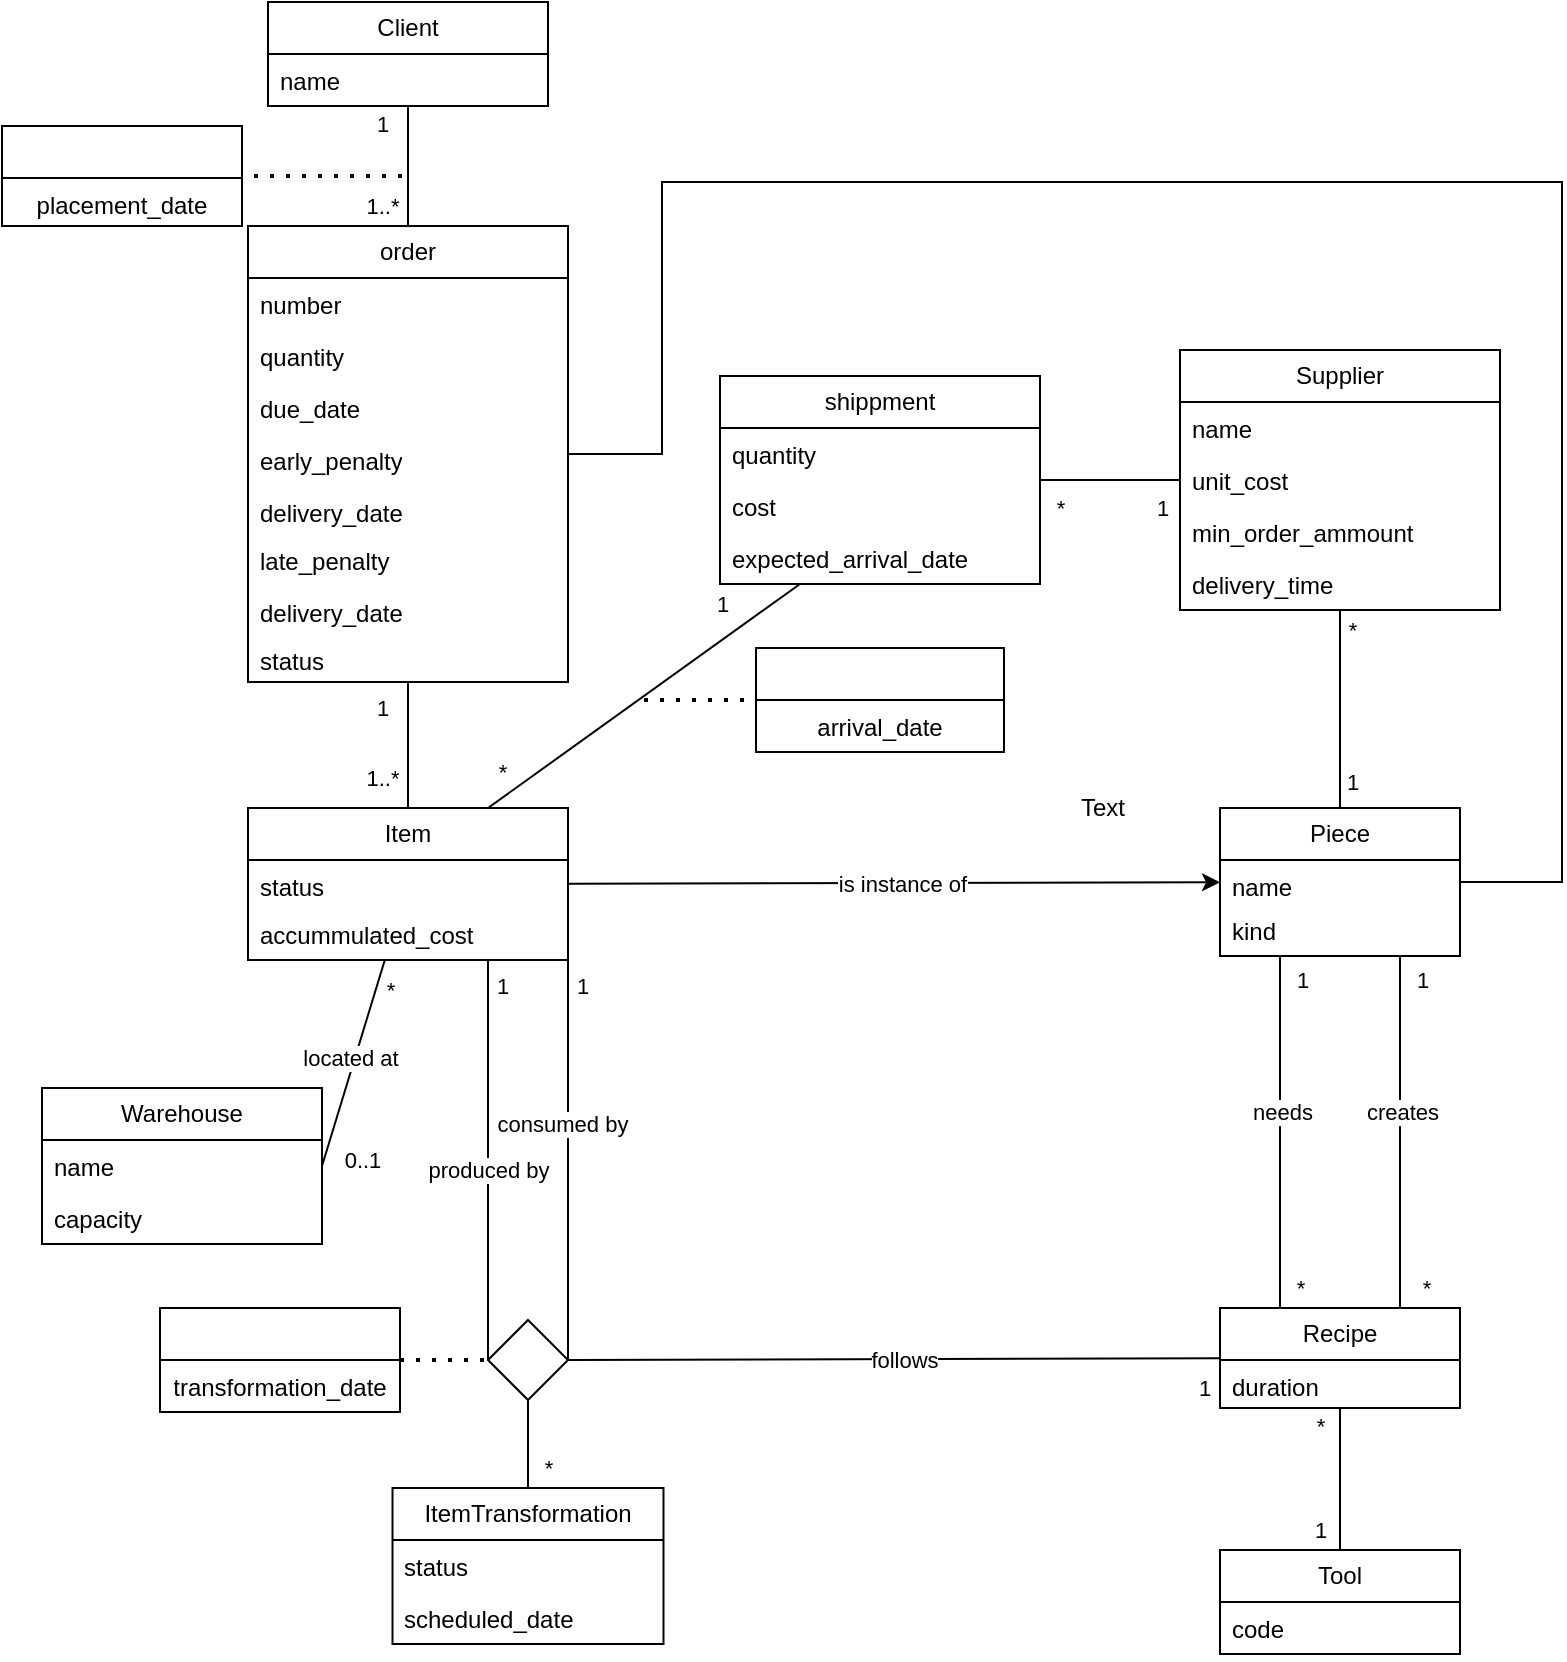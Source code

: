 <mxfile version="24.0.1" type="device">
  <diagram id="C5RBs43oDa-KdzZeNtuy" name="Page-1">
    <mxGraphModel dx="1182" dy="608" grid="1" gridSize="10" guides="1" tooltips="1" connect="1" arrows="1" fold="1" page="1" pageScale="1" pageWidth="827" pageHeight="1169" math="0" shadow="0">
      <root>
        <mxCell id="WIyWlLk6GJQsqaUBKTNV-0" />
        <mxCell id="WIyWlLk6GJQsqaUBKTNV-1" parent="WIyWlLk6GJQsqaUBKTNV-0" />
        <mxCell id="h-Z2IbVYWgnOHZGRxgHi-0" value="Client" style="swimlane;fontStyle=0;childLayout=stackLayout;horizontal=1;startSize=26;fillColor=none;horizontalStack=0;resizeParent=1;resizeParentMax=0;resizeLast=0;collapsible=1;marginBottom=0;whiteSpace=wrap;html=1;" parent="WIyWlLk6GJQsqaUBKTNV-1" vertex="1">
          <mxGeometry x="157" y="172" width="140" height="52" as="geometry" />
        </mxCell>
        <mxCell id="h-Z2IbVYWgnOHZGRxgHi-1" value="name" style="text;strokeColor=none;fillColor=none;align=left;verticalAlign=top;spacingLeft=4;spacingRight=4;overflow=hidden;rotatable=0;points=[[0,0.5],[1,0.5]];portConstraint=eastwest;whiteSpace=wrap;html=1;" parent="h-Z2IbVYWgnOHZGRxgHi-0" vertex="1">
          <mxGeometry y="26" width="140" height="26" as="geometry" />
        </mxCell>
        <mxCell id="h-Z2IbVYWgnOHZGRxgHi-4" value="" style="endArrow=none;html=1;rounded=0;" parent="WIyWlLk6GJQsqaUBKTNV-1" source="h-Z2IbVYWgnOHZGRxgHi-0" target="h-Z2IbVYWgnOHZGRxgHi-5" edge="1">
          <mxGeometry width="50" height="50" relative="1" as="geometry">
            <mxPoint x="47" y="344" as="sourcePoint" />
            <mxPoint x="97" y="294" as="targetPoint" />
          </mxGeometry>
        </mxCell>
        <mxCell id="h-Z2IbVYWgnOHZGRxgHi-12" value="1" style="edgeLabel;html=1;align=center;verticalAlign=middle;resizable=0;points=[];" parent="h-Z2IbVYWgnOHZGRxgHi-4" vertex="1" connectable="0">
          <mxGeometry x="-0.881" y="2" relative="1" as="geometry">
            <mxPoint x="-15" y="5" as="offset" />
          </mxGeometry>
        </mxCell>
        <mxCell id="h-Z2IbVYWgnOHZGRxgHi-13" value="1..*" style="edgeLabel;html=1;align=center;verticalAlign=middle;resizable=0;points=[];" parent="h-Z2IbVYWgnOHZGRxgHi-4" vertex="1" connectable="0">
          <mxGeometry x="0.795" y="2" relative="1" as="geometry">
            <mxPoint x="-15" y="-4" as="offset" />
          </mxGeometry>
        </mxCell>
        <mxCell id="h-Z2IbVYWgnOHZGRxgHi-5" value="order" style="swimlane;fontStyle=0;childLayout=stackLayout;horizontal=1;startSize=26;fillColor=none;horizontalStack=0;resizeParent=1;resizeParentMax=0;resizeLast=0;collapsible=1;marginBottom=0;whiteSpace=wrap;html=1;" parent="WIyWlLk6GJQsqaUBKTNV-1" vertex="1">
          <mxGeometry x="147" y="284" width="160" height="228" as="geometry" />
        </mxCell>
        <mxCell id="h-Z2IbVYWgnOHZGRxgHi-6" value="number&lt;br&gt;&lt;div&gt;&lt;br&gt;&lt;/div&gt;" style="text;strokeColor=none;fillColor=none;align=left;verticalAlign=top;spacingLeft=4;spacingRight=4;overflow=hidden;rotatable=0;points=[[0,0.5],[1,0.5]];portConstraint=eastwest;whiteSpace=wrap;html=1;" parent="h-Z2IbVYWgnOHZGRxgHi-5" vertex="1">
          <mxGeometry y="26" width="160" height="26" as="geometry" />
        </mxCell>
        <mxCell id="h-Z2IbVYWgnOHZGRxgHi-7" value="quantity" style="text;strokeColor=none;fillColor=none;align=left;verticalAlign=top;spacingLeft=4;spacingRight=4;overflow=hidden;rotatable=0;points=[[0,0.5],[1,0.5]];portConstraint=eastwest;whiteSpace=wrap;html=1;" parent="h-Z2IbVYWgnOHZGRxgHi-5" vertex="1">
          <mxGeometry y="52" width="160" height="26" as="geometry" />
        </mxCell>
        <mxCell id="h-Z2IbVYWgnOHZGRxgHi-8" value="due_date" style="text;strokeColor=none;fillColor=none;align=left;verticalAlign=top;spacingLeft=4;spacingRight=4;overflow=hidden;rotatable=0;points=[[0,0.5],[1,0.5]];portConstraint=eastwest;whiteSpace=wrap;html=1;" parent="h-Z2IbVYWgnOHZGRxgHi-5" vertex="1">
          <mxGeometry y="78" width="160" height="26" as="geometry" />
        </mxCell>
        <mxCell id="h-Z2IbVYWgnOHZGRxgHi-10" value="early_penalty" style="text;strokeColor=none;fillColor=none;align=left;verticalAlign=top;spacingLeft=4;spacingRight=4;overflow=hidden;rotatable=0;points=[[0,0.5],[1,0.5]];portConstraint=eastwest;whiteSpace=wrap;html=1;" parent="h-Z2IbVYWgnOHZGRxgHi-5" vertex="1">
          <mxGeometry y="104" width="160" height="26" as="geometry" />
        </mxCell>
        <mxCell id="TLY3jkLE9alik_qP_1Jx-12" value="delivery_date" style="text;strokeColor=none;fillColor=none;align=left;verticalAlign=top;spacingLeft=4;spacingRight=4;overflow=hidden;rotatable=0;points=[[0,0.5],[1,0.5]];portConstraint=eastwest;whiteSpace=wrap;html=1;" parent="h-Z2IbVYWgnOHZGRxgHi-5" vertex="1">
          <mxGeometry y="130" width="160" height="24" as="geometry" />
        </mxCell>
        <mxCell id="h-Z2IbVYWgnOHZGRxgHi-9" value="late_penalty" style="text;strokeColor=none;fillColor=none;align=left;verticalAlign=top;spacingLeft=4;spacingRight=4;overflow=hidden;rotatable=0;points=[[0,0.5],[1,0.5]];portConstraint=eastwest;whiteSpace=wrap;html=1;" parent="h-Z2IbVYWgnOHZGRxgHi-5" vertex="1">
          <mxGeometry y="154" width="160" height="26" as="geometry" />
        </mxCell>
        <mxCell id="MsrS6Nt0kq8gVZhYE5HD-2" value="delivery_date" style="text;strokeColor=none;fillColor=none;align=left;verticalAlign=top;spacingLeft=4;spacingRight=4;overflow=hidden;rotatable=0;points=[[0,0.5],[1,0.5]];portConstraint=eastwest;whiteSpace=wrap;html=1;" vertex="1" parent="h-Z2IbVYWgnOHZGRxgHi-5">
          <mxGeometry y="180" width="160" height="24" as="geometry" />
        </mxCell>
        <mxCell id="MsrS6Nt0kq8gVZhYE5HD-7" value="status" style="text;strokeColor=none;fillColor=none;align=left;verticalAlign=top;spacingLeft=4;spacingRight=4;overflow=hidden;rotatable=0;points=[[0,0.5],[1,0.5]];portConstraint=eastwest;whiteSpace=wrap;html=1;" vertex="1" parent="h-Z2IbVYWgnOHZGRxgHi-5">
          <mxGeometry y="204" width="160" height="24" as="geometry" />
        </mxCell>
        <mxCell id="h-Z2IbVYWgnOHZGRxgHi-14" value="Piece" style="swimlane;fontStyle=0;childLayout=stackLayout;horizontal=1;startSize=26;fillColor=none;horizontalStack=0;resizeParent=1;resizeParentMax=0;resizeLast=0;collapsible=1;marginBottom=0;whiteSpace=wrap;html=1;" parent="WIyWlLk6GJQsqaUBKTNV-1" vertex="1">
          <mxGeometry x="633" y="575.0" width="120" height="74" as="geometry" />
        </mxCell>
        <mxCell id="h-Z2IbVYWgnOHZGRxgHi-15" value="name" style="text;strokeColor=none;fillColor=none;align=left;verticalAlign=top;spacingLeft=4;spacingRight=4;overflow=hidden;rotatable=0;points=[[0,0.5],[1,0.5]];portConstraint=eastwest;whiteSpace=wrap;html=1;" parent="h-Z2IbVYWgnOHZGRxgHi-14" vertex="1">
          <mxGeometry y="26" width="120" height="22" as="geometry" />
        </mxCell>
        <mxCell id="h-Z2IbVYWgnOHZGRxgHi-16" value="kind" style="text;strokeColor=none;fillColor=none;align=left;verticalAlign=top;spacingLeft=4;spacingRight=4;overflow=hidden;rotatable=0;points=[[0,0.5],[1,0.5]];portConstraint=eastwest;whiteSpace=wrap;html=1;" parent="h-Z2IbVYWgnOHZGRxgHi-14" vertex="1">
          <mxGeometry y="48" width="120" height="26" as="geometry" />
        </mxCell>
        <mxCell id="h-Z2IbVYWgnOHZGRxgHi-19" value="Recipe" style="swimlane;fontStyle=0;childLayout=stackLayout;horizontal=1;startSize=26;fillColor=none;horizontalStack=0;resizeParent=1;resizeParentMax=0;resizeLast=0;collapsible=1;marginBottom=0;whiteSpace=wrap;html=1;" parent="WIyWlLk6GJQsqaUBKTNV-1" vertex="1">
          <mxGeometry x="633" y="825" width="120" height="50" as="geometry" />
        </mxCell>
        <mxCell id="h-Z2IbVYWgnOHZGRxgHi-25" value="duration" style="text;strokeColor=none;fillColor=none;align=left;verticalAlign=top;spacingLeft=4;spacingRight=4;overflow=hidden;rotatable=0;points=[[0,0.5],[1,0.5]];portConstraint=eastwest;whiteSpace=wrap;html=1;" parent="h-Z2IbVYWgnOHZGRxgHi-19" vertex="1">
          <mxGeometry y="26" width="120" height="24" as="geometry" />
        </mxCell>
        <mxCell id="h-Z2IbVYWgnOHZGRxgHi-27" value="Tool" style="swimlane;fontStyle=0;childLayout=stackLayout;horizontal=1;startSize=26;fillColor=none;horizontalStack=0;resizeParent=1;resizeParentMax=0;resizeLast=0;collapsible=1;marginBottom=0;whiteSpace=wrap;html=1;" parent="WIyWlLk6GJQsqaUBKTNV-1" vertex="1">
          <mxGeometry x="633" y="946" width="120" height="52" as="geometry" />
        </mxCell>
        <mxCell id="h-Z2IbVYWgnOHZGRxgHi-28" value="code" style="text;strokeColor=none;fillColor=none;align=left;verticalAlign=top;spacingLeft=4;spacingRight=4;overflow=hidden;rotatable=0;points=[[0,0.5],[1,0.5]];portConstraint=eastwest;whiteSpace=wrap;html=1;" parent="h-Z2IbVYWgnOHZGRxgHi-27" vertex="1">
          <mxGeometry y="26" width="120" height="26" as="geometry" />
        </mxCell>
        <mxCell id="h-Z2IbVYWgnOHZGRxgHi-32" value="" style="endArrow=none;html=1;rounded=0;" parent="WIyWlLk6GJQsqaUBKTNV-1" source="h-Z2IbVYWgnOHZGRxgHi-19" target="h-Z2IbVYWgnOHZGRxgHi-27" edge="1">
          <mxGeometry width="50" height="50" relative="1" as="geometry">
            <mxPoint x="600" y="847" as="sourcePoint" />
            <mxPoint x="670" y="807" as="targetPoint" />
          </mxGeometry>
        </mxCell>
        <mxCell id="h-Z2IbVYWgnOHZGRxgHi-33" value="*" style="edgeLabel;html=1;align=center;verticalAlign=middle;resizable=0;points=[];" parent="h-Z2IbVYWgnOHZGRxgHi-32" vertex="1" connectable="0">
          <mxGeometry x="-0.86" y="-1" relative="1" as="geometry">
            <mxPoint x="-9" y="4" as="offset" />
          </mxGeometry>
        </mxCell>
        <mxCell id="h-Z2IbVYWgnOHZGRxgHi-34" value="1" style="edgeLabel;html=1;align=center;verticalAlign=middle;resizable=0;points=[];" parent="h-Z2IbVYWgnOHZGRxgHi-32" vertex="1" connectable="0">
          <mxGeometry x="0.847" y="-1" relative="1" as="geometry">
            <mxPoint x="-9" y="-5" as="offset" />
          </mxGeometry>
        </mxCell>
        <mxCell id="h-Z2IbVYWgnOHZGRxgHi-54" value="Item" style="swimlane;fontStyle=0;childLayout=stackLayout;horizontal=1;startSize=26;fillColor=none;horizontalStack=0;resizeParent=1;resizeParentMax=0;resizeLast=0;collapsible=1;marginBottom=0;whiteSpace=wrap;html=1;" parent="WIyWlLk6GJQsqaUBKTNV-1" vertex="1">
          <mxGeometry x="147" y="575" width="160" height="76" as="geometry" />
        </mxCell>
        <mxCell id="TLY3jkLE9alik_qP_1Jx-26" value="status" style="text;strokeColor=none;fillColor=none;align=left;verticalAlign=top;spacingLeft=4;spacingRight=4;overflow=hidden;rotatable=0;points=[[0,0.5],[1,0.5]];portConstraint=eastwest;whiteSpace=wrap;html=1;" parent="h-Z2IbVYWgnOHZGRxgHi-54" vertex="1">
          <mxGeometry y="26" width="160" height="24" as="geometry" />
        </mxCell>
        <mxCell id="h-Z2IbVYWgnOHZGRxgHi-55" value="accummulated_cost" style="text;strokeColor=none;fillColor=none;align=left;verticalAlign=top;spacingLeft=4;spacingRight=4;overflow=hidden;rotatable=0;points=[[0,0.5],[1,0.5]];portConstraint=eastwest;whiteSpace=wrap;html=1;" parent="h-Z2IbVYWgnOHZGRxgHi-54" vertex="1">
          <mxGeometry y="50" width="160" height="26" as="geometry" />
        </mxCell>
        <mxCell id="h-Z2IbVYWgnOHZGRxgHi-89" value="" style="swimlane;fontStyle=0;childLayout=stackLayout;horizontal=1;startSize=26;fillColor=none;horizontalStack=0;resizeParent=1;resizeParentMax=0;resizeLast=0;collapsible=1;marginBottom=0;whiteSpace=wrap;html=1;" parent="WIyWlLk6GJQsqaUBKTNV-1" vertex="1">
          <mxGeometry x="103" y="825" width="120" height="52" as="geometry">
            <mxRectangle x="190" y="700" width="50" height="40" as="alternateBounds" />
          </mxGeometry>
        </mxCell>
        <mxCell id="h-Z2IbVYWgnOHZGRxgHi-86" value="transformation_date" style="text;strokeColor=none;fillColor=none;align=center;verticalAlign=top;spacingLeft=4;spacingRight=4;overflow=hidden;rotatable=0;points=[[0,0.5],[1,0.5]];portConstraint=eastwest;whiteSpace=wrap;html=1;" parent="h-Z2IbVYWgnOHZGRxgHi-89" vertex="1">
          <mxGeometry y="26" width="120" height="26" as="geometry" />
        </mxCell>
        <mxCell id="h-Z2IbVYWgnOHZGRxgHi-101" value="" style="endArrow=none;html=1;rounded=0;startArrow=classic;startFill=1;endFill=0;" parent="WIyWlLk6GJQsqaUBKTNV-1" source="h-Z2IbVYWgnOHZGRxgHi-14" target="h-Z2IbVYWgnOHZGRxgHi-54" edge="1">
          <mxGeometry width="50" height="50" relative="1" as="geometry">
            <mxPoint x="377" y="616" as="sourcePoint" />
            <mxPoint x="427" y="566" as="targetPoint" />
          </mxGeometry>
        </mxCell>
        <mxCell id="h-Z2IbVYWgnOHZGRxgHi-146" value="is instance of" style="edgeLabel;html=1;align=center;verticalAlign=middle;resizable=0;points=[];" parent="h-Z2IbVYWgnOHZGRxgHi-101" vertex="1" connectable="0">
          <mxGeometry x="0.068" y="-1" relative="1" as="geometry">
            <mxPoint x="15" y="1" as="offset" />
          </mxGeometry>
        </mxCell>
        <mxCell id="h-Z2IbVYWgnOHZGRxgHi-103" value="Supplier" style="swimlane;fontStyle=0;childLayout=stackLayout;horizontal=1;startSize=26;fillColor=none;horizontalStack=0;resizeParent=1;resizeParentMax=0;resizeLast=0;collapsible=1;marginBottom=0;whiteSpace=wrap;html=1;" parent="WIyWlLk6GJQsqaUBKTNV-1" vertex="1">
          <mxGeometry x="613" y="346" width="160" height="130" as="geometry" />
        </mxCell>
        <mxCell id="h-Z2IbVYWgnOHZGRxgHi-104" value="name" style="text;strokeColor=none;fillColor=none;align=left;verticalAlign=top;spacingLeft=4;spacingRight=4;overflow=hidden;rotatable=0;points=[[0,0.5],[1,0.5]];portConstraint=eastwest;whiteSpace=wrap;html=1;" parent="h-Z2IbVYWgnOHZGRxgHi-103" vertex="1">
          <mxGeometry y="26" width="160" height="26" as="geometry" />
        </mxCell>
        <mxCell id="h-Z2IbVYWgnOHZGRxgHi-105" value="&lt;div&gt;unit_cost&lt;/div&gt;" style="text;strokeColor=none;fillColor=none;align=left;verticalAlign=top;spacingLeft=4;spacingRight=4;overflow=hidden;rotatable=0;points=[[0,0.5],[1,0.5]];portConstraint=eastwest;whiteSpace=wrap;html=1;" parent="h-Z2IbVYWgnOHZGRxgHi-103" vertex="1">
          <mxGeometry y="52" width="160" height="26" as="geometry" />
        </mxCell>
        <mxCell id="h-Z2IbVYWgnOHZGRxgHi-112" value="min_order_ammount" style="text;strokeColor=none;fillColor=none;align=left;verticalAlign=top;spacingLeft=4;spacingRight=4;overflow=hidden;rotatable=0;points=[[0,0.5],[1,0.5]];portConstraint=eastwest;whiteSpace=wrap;html=1;" parent="h-Z2IbVYWgnOHZGRxgHi-103" vertex="1">
          <mxGeometry y="78" width="160" height="26" as="geometry" />
        </mxCell>
        <mxCell id="h-Z2IbVYWgnOHZGRxgHi-106" value="delivery_time" style="text;strokeColor=none;fillColor=none;align=left;verticalAlign=top;spacingLeft=4;spacingRight=4;overflow=hidden;rotatable=0;points=[[0,0.5],[1,0.5]];portConstraint=eastwest;whiteSpace=wrap;html=1;" parent="h-Z2IbVYWgnOHZGRxgHi-103" vertex="1">
          <mxGeometry y="104" width="160" height="26" as="geometry" />
        </mxCell>
        <mxCell id="h-Z2IbVYWgnOHZGRxgHi-109" value="" style="endArrow=none;html=1;rounded=0;" parent="WIyWlLk6GJQsqaUBKTNV-1" source="h-Z2IbVYWgnOHZGRxgHi-14" target="h-Z2IbVYWgnOHZGRxgHi-103" edge="1">
          <mxGeometry width="50" height="50" relative="1" as="geometry">
            <mxPoint x="609" y="506" as="sourcePoint" />
            <mxPoint x="659" y="456" as="targetPoint" />
          </mxGeometry>
        </mxCell>
        <mxCell id="h-Z2IbVYWgnOHZGRxgHi-110" value="*" style="edgeLabel;html=1;align=center;verticalAlign=middle;resizable=0;points=[];" parent="h-Z2IbVYWgnOHZGRxgHi-109" vertex="1" connectable="0">
          <mxGeometry x="0.811" relative="1" as="geometry">
            <mxPoint x="6" as="offset" />
          </mxGeometry>
        </mxCell>
        <mxCell id="h-Z2IbVYWgnOHZGRxgHi-111" value="1" style="edgeLabel;html=1;align=center;verticalAlign=middle;resizable=0;points=[];" parent="h-Z2IbVYWgnOHZGRxgHi-109" vertex="1" connectable="0">
          <mxGeometry x="-0.73" y="1" relative="1" as="geometry">
            <mxPoint x="7" as="offset" />
          </mxGeometry>
        </mxCell>
        <mxCell id="h-Z2IbVYWgnOHZGRxgHi-113" value="shippment" style="swimlane;fontStyle=0;childLayout=stackLayout;horizontal=1;startSize=26;fillColor=none;horizontalStack=0;resizeParent=1;resizeParentMax=0;resizeLast=0;collapsible=1;marginBottom=0;whiteSpace=wrap;html=1;" parent="WIyWlLk6GJQsqaUBKTNV-1" vertex="1">
          <mxGeometry x="383" y="359" width="160" height="104" as="geometry" />
        </mxCell>
        <mxCell id="h-Z2IbVYWgnOHZGRxgHi-114" value="quantity" style="text;strokeColor=none;fillColor=none;align=left;verticalAlign=top;spacingLeft=4;spacingRight=4;overflow=hidden;rotatable=0;points=[[0,0.5],[1,0.5]];portConstraint=eastwest;whiteSpace=wrap;html=1;" parent="h-Z2IbVYWgnOHZGRxgHi-113" vertex="1">
          <mxGeometry y="26" width="160" height="26" as="geometry" />
        </mxCell>
        <mxCell id="h-Z2IbVYWgnOHZGRxgHi-115" value="cost" style="text;strokeColor=none;fillColor=none;align=left;verticalAlign=top;spacingLeft=4;spacingRight=4;overflow=hidden;rotatable=0;points=[[0,0.5],[1,0.5]];portConstraint=eastwest;whiteSpace=wrap;html=1;" parent="h-Z2IbVYWgnOHZGRxgHi-113" vertex="1">
          <mxGeometry y="52" width="160" height="26" as="geometry" />
        </mxCell>
        <mxCell id="h-Z2IbVYWgnOHZGRxgHi-200" value="expected_arrival_date" style="text;strokeColor=none;fillColor=none;align=left;verticalAlign=top;spacingLeft=4;spacingRight=4;overflow=hidden;rotatable=0;points=[[0,0.5],[1,0.5]];portConstraint=eastwest;whiteSpace=wrap;html=1;" parent="h-Z2IbVYWgnOHZGRxgHi-113" vertex="1">
          <mxGeometry y="78" width="160" height="26" as="geometry" />
        </mxCell>
        <mxCell id="h-Z2IbVYWgnOHZGRxgHi-119" value="" style="endArrow=none;html=1;rounded=0;" parent="WIyWlLk6GJQsqaUBKTNV-1" source="h-Z2IbVYWgnOHZGRxgHi-113" target="h-Z2IbVYWgnOHZGRxgHi-103" edge="1">
          <mxGeometry width="50" height="50" relative="1" as="geometry">
            <mxPoint x="553" y="506" as="sourcePoint" />
            <mxPoint x="603" y="456" as="targetPoint" />
          </mxGeometry>
        </mxCell>
        <mxCell id="h-Z2IbVYWgnOHZGRxgHi-120" value="*" style="edgeLabel;html=1;align=center;verticalAlign=middle;resizable=0;points=[];" parent="h-Z2IbVYWgnOHZGRxgHi-119" vertex="1" connectable="0">
          <mxGeometry x="-0.829" relative="1" as="geometry">
            <mxPoint x="4" y="14" as="offset" />
          </mxGeometry>
        </mxCell>
        <mxCell id="TLY3jkLE9alik_qP_1Jx-4" value="1" style="edgeLabel;html=1;align=center;verticalAlign=middle;resizable=0;points=[];" parent="h-Z2IbVYWgnOHZGRxgHi-119" vertex="1" connectable="0">
          <mxGeometry x="-0.829" relative="1" as="geometry">
            <mxPoint x="55" y="14" as="offset" />
          </mxGeometry>
        </mxCell>
        <mxCell id="h-Z2IbVYWgnOHZGRxgHi-122" value="" style="endArrow=none;html=1;rounded=0;entryX=0.25;entryY=1;entryDx=0;entryDy=0;exitX=0.75;exitY=0;exitDx=0;exitDy=0;" parent="WIyWlLk6GJQsqaUBKTNV-1" source="h-Z2IbVYWgnOHZGRxgHi-54" target="h-Z2IbVYWgnOHZGRxgHi-113" edge="1">
          <mxGeometry width="50" height="50" relative="1" as="geometry">
            <mxPoint x="453" y="526" as="sourcePoint" />
            <mxPoint x="405" y="462" as="targetPoint" />
          </mxGeometry>
        </mxCell>
        <mxCell id="h-Z2IbVYWgnOHZGRxgHi-137" value="1" style="edgeLabel;html=1;align=center;verticalAlign=middle;resizable=0;points=[];" parent="h-Z2IbVYWgnOHZGRxgHi-122" vertex="1" connectable="0">
          <mxGeometry x="0.856" y="1" relative="1" as="geometry">
            <mxPoint x="-27" y="2" as="offset" />
          </mxGeometry>
        </mxCell>
        <mxCell id="h-Z2IbVYWgnOHZGRxgHi-138" value="*" style="edgeLabel;html=1;align=center;verticalAlign=middle;resizable=0;points=[];" parent="h-Z2IbVYWgnOHZGRxgHi-122" vertex="1" connectable="0">
          <mxGeometry x="-0.868" y="1" relative="1" as="geometry">
            <mxPoint x="-3" y="-10" as="offset" />
          </mxGeometry>
        </mxCell>
        <mxCell id="h-Z2IbVYWgnOHZGRxgHi-124" value="Warehouse" style="swimlane;fontStyle=0;childLayout=stackLayout;horizontal=1;startSize=26;fillColor=none;horizontalStack=0;resizeParent=1;resizeParentMax=0;resizeLast=0;collapsible=1;marginBottom=0;whiteSpace=wrap;html=1;" parent="WIyWlLk6GJQsqaUBKTNV-1" vertex="1">
          <mxGeometry x="44" y="715" width="140" height="78" as="geometry" />
        </mxCell>
        <mxCell id="h-Z2IbVYWgnOHZGRxgHi-125" value="name" style="text;strokeColor=none;fillColor=none;align=left;verticalAlign=top;spacingLeft=4;spacingRight=4;overflow=hidden;rotatable=0;points=[[0,0.5],[1,0.5]];portConstraint=eastwest;whiteSpace=wrap;html=1;" parent="h-Z2IbVYWgnOHZGRxgHi-124" vertex="1">
          <mxGeometry y="26" width="140" height="26" as="geometry" />
        </mxCell>
        <mxCell id="h-Z2IbVYWgnOHZGRxgHi-126" value="capacity" style="text;strokeColor=none;fillColor=none;align=left;verticalAlign=top;spacingLeft=4;spacingRight=4;overflow=hidden;rotatable=0;points=[[0,0.5],[1,0.5]];portConstraint=eastwest;whiteSpace=wrap;html=1;" parent="h-Z2IbVYWgnOHZGRxgHi-124" vertex="1">
          <mxGeometry y="52" width="140" height="26" as="geometry" />
        </mxCell>
        <mxCell id="h-Z2IbVYWgnOHZGRxgHi-128" value="" style="endArrow=none;html=1;rounded=0;exitX=1;exitY=0.5;exitDx=0;exitDy=0;" parent="WIyWlLk6GJQsqaUBKTNV-1" source="h-Z2IbVYWgnOHZGRxgHi-125" target="h-Z2IbVYWgnOHZGRxgHi-54" edge="1">
          <mxGeometry width="50" height="50" relative="1" as="geometry">
            <mxPoint x="143" y="736" as="sourcePoint" />
            <mxPoint x="235" y="652" as="targetPoint" />
          </mxGeometry>
        </mxCell>
        <mxCell id="h-Z2IbVYWgnOHZGRxgHi-129" value="*" style="edgeLabel;html=1;align=center;verticalAlign=middle;resizable=0;points=[];" parent="h-Z2IbVYWgnOHZGRxgHi-128" vertex="1" connectable="0">
          <mxGeometry x="0.866" y="-1" relative="1" as="geometry">
            <mxPoint x="3" y="8" as="offset" />
          </mxGeometry>
        </mxCell>
        <mxCell id="h-Z2IbVYWgnOHZGRxgHi-130" value="0..1" style="edgeLabel;html=1;align=center;verticalAlign=middle;resizable=0;points=[];" parent="h-Z2IbVYWgnOHZGRxgHi-128" vertex="1" connectable="0">
          <mxGeometry x="-0.862" relative="1" as="geometry">
            <mxPoint x="18" y="4" as="offset" />
          </mxGeometry>
        </mxCell>
        <mxCell id="h-Z2IbVYWgnOHZGRxgHi-132" value="located at" style="edgeLabel;html=1;align=center;verticalAlign=middle;resizable=0;points=[];" parent="h-Z2IbVYWgnOHZGRxgHi-128" vertex="1" connectable="0">
          <mxGeometry x="0.026" relative="1" as="geometry">
            <mxPoint x="-2" y="-2" as="offset" />
          </mxGeometry>
        </mxCell>
        <mxCell id="h-Z2IbVYWgnOHZGRxgHi-142" value="" style="swimlane;fontStyle=0;childLayout=stackLayout;horizontal=1;startSize=26;fillColor=none;horizontalStack=0;resizeParent=1;resizeParentMax=0;resizeLast=0;collapsible=1;marginBottom=0;whiteSpace=wrap;html=1;" parent="WIyWlLk6GJQsqaUBKTNV-1" vertex="1">
          <mxGeometry x="401" y="495" width="124" height="52" as="geometry">
            <mxRectangle x="190" y="700" width="50" height="40" as="alternateBounds" />
          </mxGeometry>
        </mxCell>
        <mxCell id="h-Z2IbVYWgnOHZGRxgHi-141" value="arrival_date" style="text;strokeColor=none;fillColor=none;align=center;verticalAlign=top;spacingLeft=4;spacingRight=4;overflow=hidden;rotatable=0;points=[[0,0.5],[1,0.5]];portConstraint=eastwest;whiteSpace=wrap;html=1;" parent="h-Z2IbVYWgnOHZGRxgHi-142" vertex="1">
          <mxGeometry y="26" width="124" height="26" as="geometry" />
        </mxCell>
        <mxCell id="h-Z2IbVYWgnOHZGRxgHi-157" value="" style="endArrow=none;html=1;rounded=0;exitX=1;exitY=0.5;exitDx=0;exitDy=0;entryX=1;entryY=1;entryDx=0;entryDy=0;" parent="WIyWlLk6GJQsqaUBKTNV-1" source="h-Z2IbVYWgnOHZGRxgHi-181" target="h-Z2IbVYWgnOHZGRxgHi-54" edge="1">
          <mxGeometry width="50" height="50" relative="1" as="geometry">
            <mxPoint x="264" y="776" as="sourcePoint" />
            <mxPoint x="324" y="706" as="targetPoint" />
          </mxGeometry>
        </mxCell>
        <mxCell id="h-Z2IbVYWgnOHZGRxgHi-167" value="consumed by" style="edgeLabel;html=1;align=center;verticalAlign=middle;resizable=0;points=[];" parent="h-Z2IbVYWgnOHZGRxgHi-157" vertex="1" connectable="0">
          <mxGeometry x="0.185" y="1" relative="1" as="geometry">
            <mxPoint x="-2" as="offset" />
          </mxGeometry>
        </mxCell>
        <mxCell id="TLY3jkLE9alik_qP_1Jx-0" value="1" style="edgeLabel;html=1;align=center;verticalAlign=middle;resizable=0;points=[];" parent="h-Z2IbVYWgnOHZGRxgHi-157" vertex="1" connectable="0">
          <mxGeometry x="0.872" relative="1" as="geometry">
            <mxPoint x="7" as="offset" />
          </mxGeometry>
        </mxCell>
        <mxCell id="TLY3jkLE9alik_qP_1Jx-1" value="1" style="edgeLabel;html=1;align=center;verticalAlign=middle;resizable=0;points=[];" parent="h-Z2IbVYWgnOHZGRxgHi-157" vertex="1" connectable="0">
          <mxGeometry x="0.872" relative="1" as="geometry">
            <mxPoint x="-33" as="offset" />
          </mxGeometry>
        </mxCell>
        <mxCell id="h-Z2IbVYWgnOHZGRxgHi-161" value="" style="endArrow=none;html=1;rounded=0;exitX=0;exitY=0.5;exitDx=0;exitDy=0;entryX=0.75;entryY=1;entryDx=0;entryDy=0;" parent="WIyWlLk6GJQsqaUBKTNV-1" source="h-Z2IbVYWgnOHZGRxgHi-181" target="h-Z2IbVYWgnOHZGRxgHi-54" edge="1">
          <mxGeometry width="50" height="50" relative="1" as="geometry">
            <mxPoint x="439" y="838" as="sourcePoint" />
            <mxPoint x="284" y="696" as="targetPoint" />
          </mxGeometry>
        </mxCell>
        <mxCell id="h-Z2IbVYWgnOHZGRxgHi-168" value="produced by" style="edgeLabel;html=1;align=center;verticalAlign=middle;resizable=0;points=[];" parent="h-Z2IbVYWgnOHZGRxgHi-161" vertex="1" connectable="0">
          <mxGeometry x="0.161" y="2" relative="1" as="geometry">
            <mxPoint x="2" y="21" as="offset" />
          </mxGeometry>
        </mxCell>
        <mxCell id="h-Z2IbVYWgnOHZGRxgHi-170" value="" style="endArrow=none;html=1;rounded=0;exitX=0.25;exitY=0;exitDx=0;exitDy=0;entryX=0.25;entryY=1;entryDx=0;entryDy=0;" parent="WIyWlLk6GJQsqaUBKTNV-1" source="h-Z2IbVYWgnOHZGRxgHi-19" target="h-Z2IbVYWgnOHZGRxgHi-14" edge="1">
          <mxGeometry width="50" height="50" relative="1" as="geometry">
            <mxPoint x="594" y="736" as="sourcePoint" />
            <mxPoint x="654" y="675" as="targetPoint" />
          </mxGeometry>
        </mxCell>
        <mxCell id="h-Z2IbVYWgnOHZGRxgHi-172" value="needs" style="edgeLabel;html=1;align=center;verticalAlign=middle;resizable=0;points=[];" parent="h-Z2IbVYWgnOHZGRxgHi-170" vertex="1" connectable="0">
          <mxGeometry x="0.033" y="1" relative="1" as="geometry">
            <mxPoint x="2" y="-7" as="offset" />
          </mxGeometry>
        </mxCell>
        <mxCell id="h-Z2IbVYWgnOHZGRxgHi-178" value="*" style="edgeLabel;html=1;align=center;verticalAlign=middle;resizable=0;points=[];" parent="h-Z2IbVYWgnOHZGRxgHi-170" vertex="1" connectable="0">
          <mxGeometry x="-0.815" relative="1" as="geometry">
            <mxPoint x="10" y="6" as="offset" />
          </mxGeometry>
        </mxCell>
        <mxCell id="h-Z2IbVYWgnOHZGRxgHi-171" value="" style="endArrow=none;html=1;rounded=0;exitX=0.75;exitY=0;exitDx=0;exitDy=0;entryX=0.75;entryY=1;entryDx=0;entryDy=0;" parent="WIyWlLk6GJQsqaUBKTNV-1" source="h-Z2IbVYWgnOHZGRxgHi-19" target="h-Z2IbVYWgnOHZGRxgHi-14" edge="1">
          <mxGeometry width="50" height="50" relative="1" as="geometry">
            <mxPoint x="553" y="835" as="sourcePoint" />
            <mxPoint x="734" y="675" as="targetPoint" />
          </mxGeometry>
        </mxCell>
        <mxCell id="h-Z2IbVYWgnOHZGRxgHi-173" value="creates" style="edgeLabel;html=1;align=center;verticalAlign=middle;resizable=0;points=[];" parent="h-Z2IbVYWgnOHZGRxgHi-171" vertex="1" connectable="0">
          <mxGeometry x="-0.013" y="2" relative="1" as="geometry">
            <mxPoint x="3" y="-11" as="offset" />
          </mxGeometry>
        </mxCell>
        <mxCell id="h-Z2IbVYWgnOHZGRxgHi-176" value="1" style="edgeLabel;html=1;align=center;verticalAlign=middle;resizable=0;points=[];" parent="h-Z2IbVYWgnOHZGRxgHi-171" vertex="1" connectable="0">
          <mxGeometry x="0.869" y="1" relative="1" as="geometry">
            <mxPoint x="12" as="offset" />
          </mxGeometry>
        </mxCell>
        <mxCell id="h-Z2IbVYWgnOHZGRxgHi-179" value="*" style="edgeLabel;html=1;align=center;verticalAlign=middle;resizable=0;points=[];" parent="h-Z2IbVYWgnOHZGRxgHi-171" vertex="1" connectable="0">
          <mxGeometry x="-0.774" y="-1" relative="1" as="geometry">
            <mxPoint x="12" y="10" as="offset" />
          </mxGeometry>
        </mxCell>
        <mxCell id="TLY3jkLE9alik_qP_1Jx-3" value="1" style="edgeLabel;html=1;align=center;verticalAlign=middle;resizable=0;points=[];" parent="h-Z2IbVYWgnOHZGRxgHi-171" vertex="1" connectable="0">
          <mxGeometry x="0.869" y="1" relative="1" as="geometry">
            <mxPoint x="-48" as="offset" />
          </mxGeometry>
        </mxCell>
        <mxCell id="h-Z2IbVYWgnOHZGRxgHi-181" value="" style="rhombus;whiteSpace=wrap;html=1;" parent="WIyWlLk6GJQsqaUBKTNV-1" vertex="1">
          <mxGeometry x="267" y="831" width="40" height="40" as="geometry" />
        </mxCell>
        <mxCell id="h-Z2IbVYWgnOHZGRxgHi-182" value="" style="endArrow=none;html=1;rounded=0;exitX=1;exitY=0.5;exitDx=0;exitDy=0;" parent="WIyWlLk6GJQsqaUBKTNV-1" source="h-Z2IbVYWgnOHZGRxgHi-181" target="h-Z2IbVYWgnOHZGRxgHi-19" edge="1">
          <mxGeometry width="50" height="50" relative="1" as="geometry">
            <mxPoint x="424" y="846" as="sourcePoint" />
            <mxPoint x="474" y="796" as="targetPoint" />
          </mxGeometry>
        </mxCell>
        <mxCell id="h-Z2IbVYWgnOHZGRxgHi-185" value="1" style="edgeLabel;html=1;align=center;verticalAlign=middle;resizable=0;points=[];" parent="h-Z2IbVYWgnOHZGRxgHi-182" vertex="1" connectable="0">
          <mxGeometry x="0.879" y="-1" relative="1" as="geometry">
            <mxPoint x="11" y="14" as="offset" />
          </mxGeometry>
        </mxCell>
        <mxCell id="h-Z2IbVYWgnOHZGRxgHi-196" value="follows" style="edgeLabel;html=1;align=center;verticalAlign=middle;resizable=0;points=[];" parent="h-Z2IbVYWgnOHZGRxgHi-182" vertex="1" connectable="0">
          <mxGeometry x="-0.12" relative="1" as="geometry">
            <mxPoint x="24" as="offset" />
          </mxGeometry>
        </mxCell>
        <mxCell id="h-Z2IbVYWgnOHZGRxgHi-186" value="ItemTransformation" style="swimlane;fontStyle=0;childLayout=stackLayout;horizontal=1;startSize=26;fillColor=none;horizontalStack=0;resizeParent=1;resizeParentMax=0;resizeLast=0;collapsible=1;marginBottom=0;whiteSpace=wrap;html=1;" parent="WIyWlLk6GJQsqaUBKTNV-1" vertex="1">
          <mxGeometry x="219.25" y="915" width="135.5" height="78" as="geometry" />
        </mxCell>
        <mxCell id="h-Z2IbVYWgnOHZGRxgHi-187" value="status" style="text;strokeColor=none;fillColor=none;align=left;verticalAlign=top;spacingLeft=4;spacingRight=4;overflow=hidden;rotatable=0;points=[[0,0.5],[1,0.5]];portConstraint=eastwest;whiteSpace=wrap;html=1;" parent="h-Z2IbVYWgnOHZGRxgHi-186" vertex="1">
          <mxGeometry y="26" width="135.5" height="26" as="geometry" />
        </mxCell>
        <mxCell id="h-Z2IbVYWgnOHZGRxgHi-206" value="scheduled_date" style="text;strokeColor=none;fillColor=none;align=left;verticalAlign=top;spacingLeft=4;spacingRight=4;overflow=hidden;rotatable=0;points=[[0,0.5],[1,0.5]];portConstraint=eastwest;whiteSpace=wrap;html=1;" parent="h-Z2IbVYWgnOHZGRxgHi-186" vertex="1">
          <mxGeometry y="52" width="135.5" height="26" as="geometry" />
        </mxCell>
        <mxCell id="h-Z2IbVYWgnOHZGRxgHi-191" value="" style="endArrow=none;html=1;rounded=0;exitX=0.5;exitY=1;exitDx=0;exitDy=0;" parent="WIyWlLk6GJQsqaUBKTNV-1" source="h-Z2IbVYWgnOHZGRxgHi-181" target="h-Z2IbVYWgnOHZGRxgHi-186" edge="1">
          <mxGeometry width="50" height="50" relative="1" as="geometry">
            <mxPoint x="284" y="876" as="sourcePoint" />
            <mxPoint x="334" y="826" as="targetPoint" />
          </mxGeometry>
        </mxCell>
        <mxCell id="h-Z2IbVYWgnOHZGRxgHi-193" value="*" style="edgeLabel;html=1;align=center;verticalAlign=middle;resizable=0;points=[];" parent="h-Z2IbVYWgnOHZGRxgHi-191" vertex="1" connectable="0">
          <mxGeometry x="-0.771" relative="1" as="geometry">
            <mxPoint x="10" y="29" as="offset" />
          </mxGeometry>
        </mxCell>
        <mxCell id="h-Z2IbVYWgnOHZGRxgHi-195" value="" style="endArrow=none;dashed=1;html=1;dashPattern=1 3;strokeWidth=2;rounded=0;" parent="WIyWlLk6GJQsqaUBKTNV-1" source="h-Z2IbVYWgnOHZGRxgHi-89" target="h-Z2IbVYWgnOHZGRxgHi-181" edge="1">
          <mxGeometry width="50" height="50" relative="1" as="geometry">
            <mxPoint x="224" y="886" as="sourcePoint" />
            <mxPoint x="274" y="836" as="targetPoint" />
          </mxGeometry>
        </mxCell>
        <mxCell id="h-Z2IbVYWgnOHZGRxgHi-201" value="" style="endArrow=none;dashed=1;html=1;dashPattern=1 3;strokeWidth=2;rounded=0;entryX=0;entryY=0.5;entryDx=0;entryDy=0;" parent="WIyWlLk6GJQsqaUBKTNV-1" target="h-Z2IbVYWgnOHZGRxgHi-142" edge="1">
          <mxGeometry width="50" height="50" relative="1" as="geometry">
            <mxPoint x="345" y="521" as="sourcePoint" />
            <mxPoint x="384" y="525" as="targetPoint" />
          </mxGeometry>
        </mxCell>
        <mxCell id="h-Z2IbVYWgnOHZGRxgHi-208" value="" style="endArrow=none;html=1;rounded=0;exitX=0.5;exitY=0;exitDx=0;exitDy=0;" parent="WIyWlLk6GJQsqaUBKTNV-1" source="h-Z2IbVYWgnOHZGRxgHi-54" target="h-Z2IbVYWgnOHZGRxgHi-5" edge="1">
          <mxGeometry width="50" height="50" relative="1" as="geometry">
            <mxPoint x="207" y="392" as="sourcePoint" />
            <mxPoint x="227" y="490" as="targetPoint" />
          </mxGeometry>
        </mxCell>
        <mxCell id="h-Z2IbVYWgnOHZGRxgHi-214" value="1..*" style="edgeLabel;html=1;align=center;verticalAlign=middle;resizable=0;points=[];" parent="h-Z2IbVYWgnOHZGRxgHi-208" vertex="1" connectable="0">
          <mxGeometry x="-0.788" y="1" relative="1" as="geometry">
            <mxPoint x="-12" y="-9" as="offset" />
          </mxGeometry>
        </mxCell>
        <mxCell id="MsrS6Nt0kq8gVZhYE5HD-0" value="1" style="edgeLabel;html=1;align=center;verticalAlign=middle;resizable=0;points=[];" vertex="1" connectable="0" parent="h-Z2IbVYWgnOHZGRxgHi-208">
          <mxGeometry x="0.771" y="2" relative="1" as="geometry">
            <mxPoint x="-11" y="6" as="offset" />
          </mxGeometry>
        </mxCell>
        <mxCell id="TLY3jkLE9alik_qP_1Jx-14" value="" style="swimlane;fontStyle=0;childLayout=stackLayout;horizontal=1;startSize=26;fillColor=none;horizontalStack=0;resizeParent=1;resizeParentMax=0;resizeLast=0;collapsible=1;marginBottom=0;whiteSpace=wrap;html=1;" parent="WIyWlLk6GJQsqaUBKTNV-1" vertex="1">
          <mxGeometry x="24" y="234" width="120" height="50" as="geometry">
            <mxRectangle x="190" y="700" width="50" height="40" as="alternateBounds" />
          </mxGeometry>
        </mxCell>
        <mxCell id="TLY3jkLE9alik_qP_1Jx-15" value="placement_date" style="text;strokeColor=none;fillColor=none;align=center;verticalAlign=top;spacingLeft=4;spacingRight=4;overflow=hidden;rotatable=0;points=[[0,0.5],[1,0.5]];portConstraint=eastwest;whiteSpace=wrap;html=1;" parent="TLY3jkLE9alik_qP_1Jx-14" vertex="1">
          <mxGeometry y="26" width="120" height="24" as="geometry" />
        </mxCell>
        <mxCell id="MsrS6Nt0kq8gVZhYE5HD-1" value="Text" style="text;html=1;align=center;verticalAlign=middle;resizable=0;points=[];autosize=1;strokeColor=none;fillColor=none;" vertex="1" parent="WIyWlLk6GJQsqaUBKTNV-1">
          <mxGeometry x="549" y="560" width="50" height="30" as="geometry" />
        </mxCell>
        <mxCell id="MsrS6Nt0kq8gVZhYE5HD-6" value="" style="endArrow=none;dashed=1;html=1;dashPattern=1 3;strokeWidth=2;rounded=0;entryX=1;entryY=0.5;entryDx=0;entryDy=0;" edge="1" parent="WIyWlLk6GJQsqaUBKTNV-1" target="TLY3jkLE9alik_qP_1Jx-14">
          <mxGeometry width="50" height="50" relative="1" as="geometry">
            <mxPoint x="224" y="259" as="sourcePoint" />
            <mxPoint x="274" y="272" as="targetPoint" />
          </mxGeometry>
        </mxCell>
        <mxCell id="MsrS6Nt0kq8gVZhYE5HD-8" value="" style="endArrow=none;html=1;rounded=0;" edge="1" parent="WIyWlLk6GJQsqaUBKTNV-1" source="h-Z2IbVYWgnOHZGRxgHi-5" target="h-Z2IbVYWgnOHZGRxgHi-14">
          <mxGeometry width="50" height="50" relative="1" as="geometry">
            <mxPoint x="333" y="334" as="sourcePoint" />
            <mxPoint x="774" y="284" as="targetPoint" />
            <Array as="points">
              <mxPoint x="354" y="398" />
              <mxPoint x="354" y="262" />
              <mxPoint x="804" y="262" />
              <mxPoint x="804" y="612" />
            </Array>
          </mxGeometry>
        </mxCell>
      </root>
    </mxGraphModel>
  </diagram>
</mxfile>
